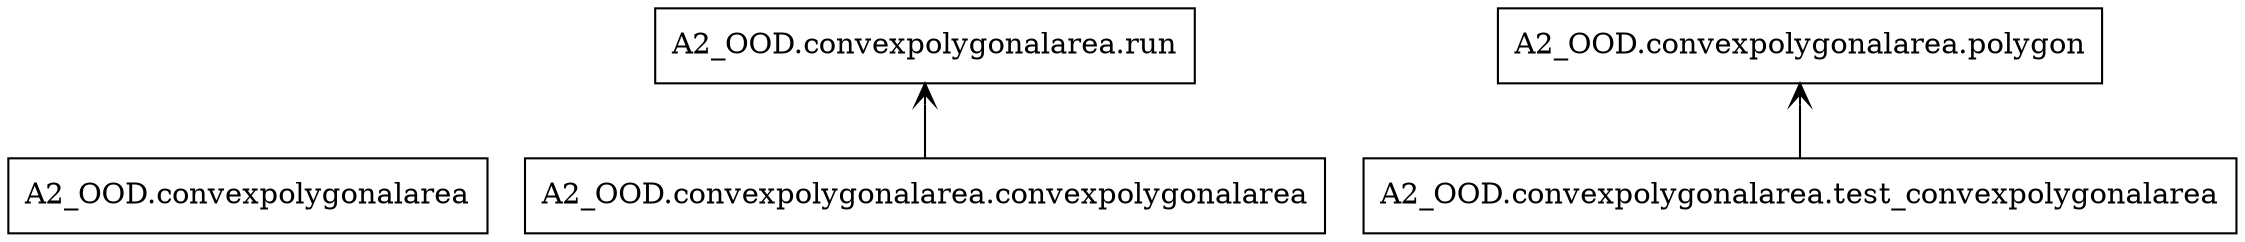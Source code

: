 digraph "packages_MyProject" {
rankdir=BT
charset="utf-8"
"A2_OOD.convexpolygonalarea" [color="black", label=<A2_OOD.convexpolygonalarea>, shape="box", style="solid"];
"A2_OOD.convexpolygonalarea.convexpolygonalarea" [color="black", label=<A2_OOD.convexpolygonalarea.convexpolygonalarea>, shape="box", style="solid"];
"A2_OOD.convexpolygonalarea.polygon" [color="black", label=<A2_OOD.convexpolygonalarea.polygon>, shape="box", style="solid"];
"A2_OOD.convexpolygonalarea.run" [color="black", label=<A2_OOD.convexpolygonalarea.run>, shape="box", style="solid"];
"A2_OOD.convexpolygonalarea.test_convexpolygonalarea" [color="black", label=<A2_OOD.convexpolygonalarea.test_convexpolygonalarea>, shape="box", style="solid"];
"A2_OOD.convexpolygonalarea.convexpolygonalarea" -> "A2_OOD.convexpolygonalarea.run" [arrowhead="open", arrowtail="none"];
"A2_OOD.convexpolygonalarea.test_convexpolygonalarea" -> "A2_OOD.convexpolygonalarea.polygon" [arrowhead="open", arrowtail="none"];
}
